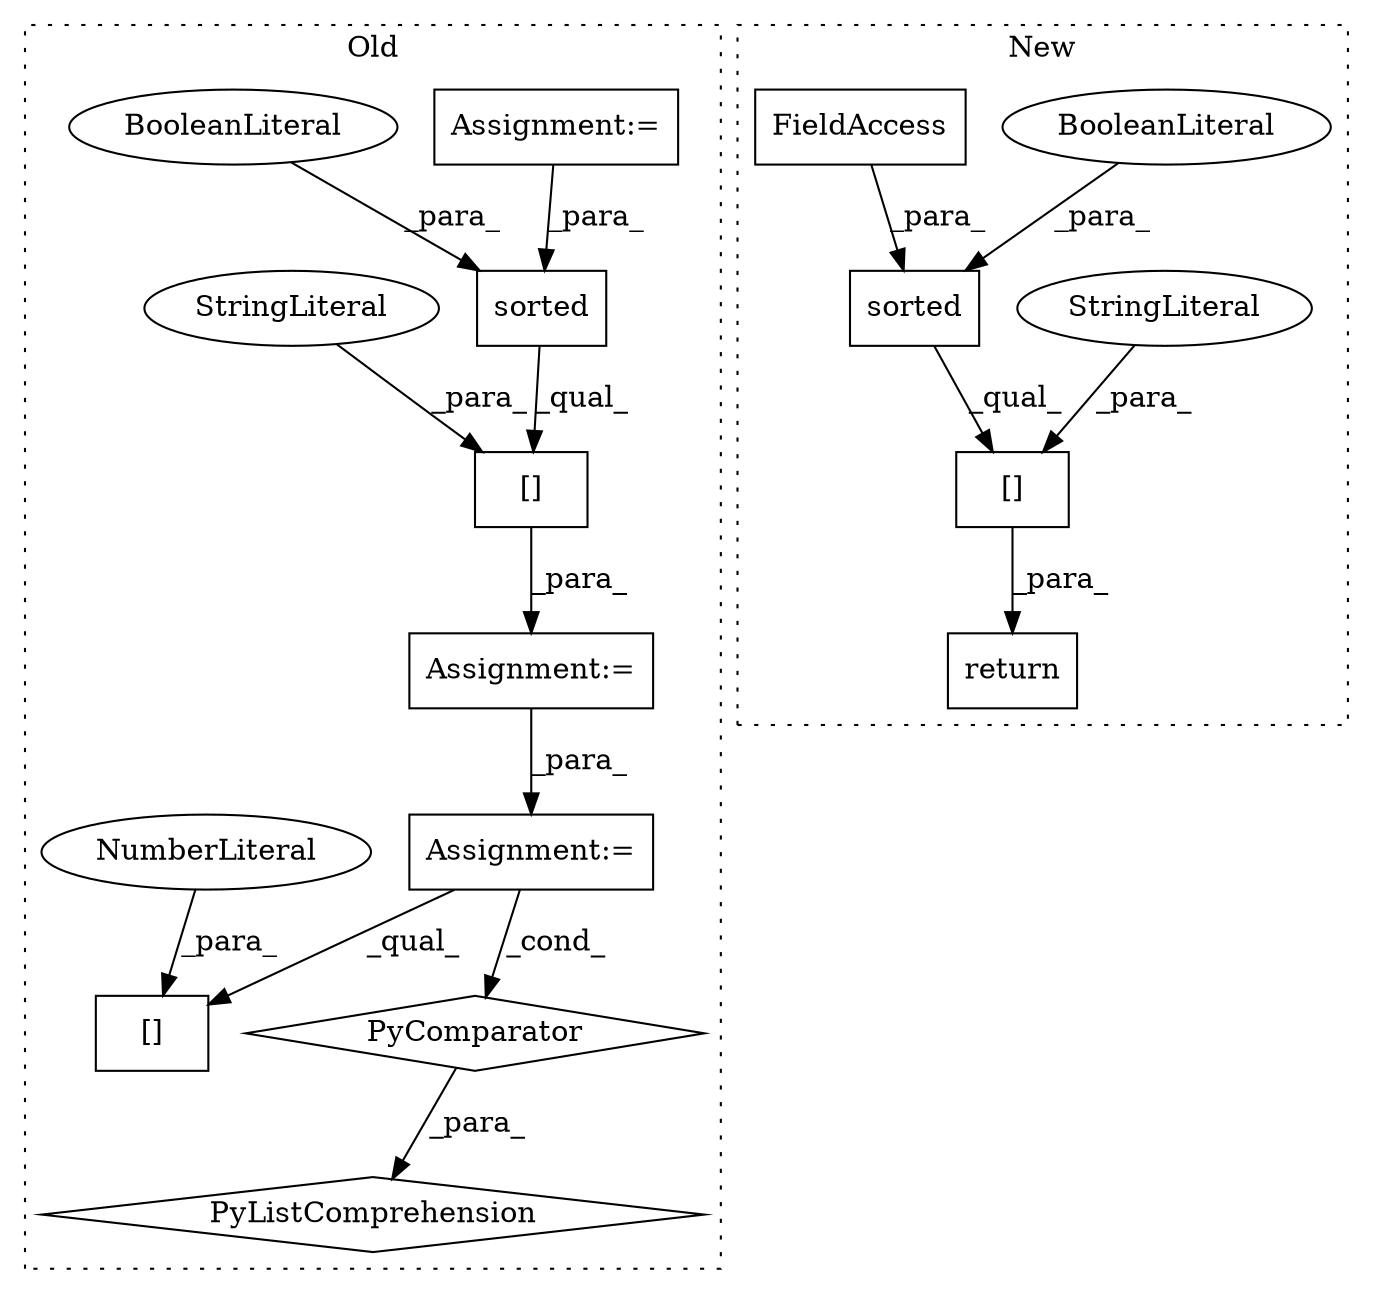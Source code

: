 digraph G {
subgraph cluster0 {
1 [label="sorted" a="32" s="271,323" l="7,1" shape="box"];
3 [label="Assignment:=" a="7" s="429" l="20" shape="box"];
4 [label="Assignment:=" a="7" s="252" l="8" shape="box"];
6 [label="BooleanLiteral" a="9" s="319" l="4" shape="ellipse"];
7 [label="[]" a="2" s="271,342" l="54,1" shape="box"];
8 [label="StringLiteral" a="45" s="325" l="17" shape="ellipse"];
9 [label="[]" a="2" s="367,370" l="2,1" shape="box"];
10 [label="NumberLiteral" a="34" s="369" l="1" shape="ellipse"];
11 [label="PyListComprehension" a="109" s="367" l="90" shape="diamond"];
12 [label="PyComparator" a="113" s="429" l="20" shape="diamond"];
16 [label="Assignment:=" a="7" s="270" l="1" shape="box"];
label = "Old";
style="dotted";
}
subgraph cluster1 {
2 [label="[]" a="2" s="236,298" l="45,1" shape="box"];
5 [label="StringLiteral" a="45" s="281" l="17" shape="ellipse"];
13 [label="sorted" a="32" s="236,279" l="7,1" shape="box"];
14 [label="BooleanLiteral" a="9" s="275" l="4" shape="ellipse"];
15 [label="FieldAccess" a="22" s="253" l="21" shape="box"];
17 [label="return" a="41" s="229" l="7" shape="box"];
label = "New";
style="dotted";
}
1 -> 7 [label="_qual_"];
2 -> 17 [label="_para_"];
3 -> 12 [label="_cond_"];
3 -> 9 [label="_qual_"];
4 -> 1 [label="_para_"];
5 -> 2 [label="_para_"];
6 -> 1 [label="_para_"];
7 -> 16 [label="_para_"];
8 -> 7 [label="_para_"];
10 -> 9 [label="_para_"];
12 -> 11 [label="_para_"];
13 -> 2 [label="_qual_"];
14 -> 13 [label="_para_"];
15 -> 13 [label="_para_"];
16 -> 3 [label="_para_"];
}